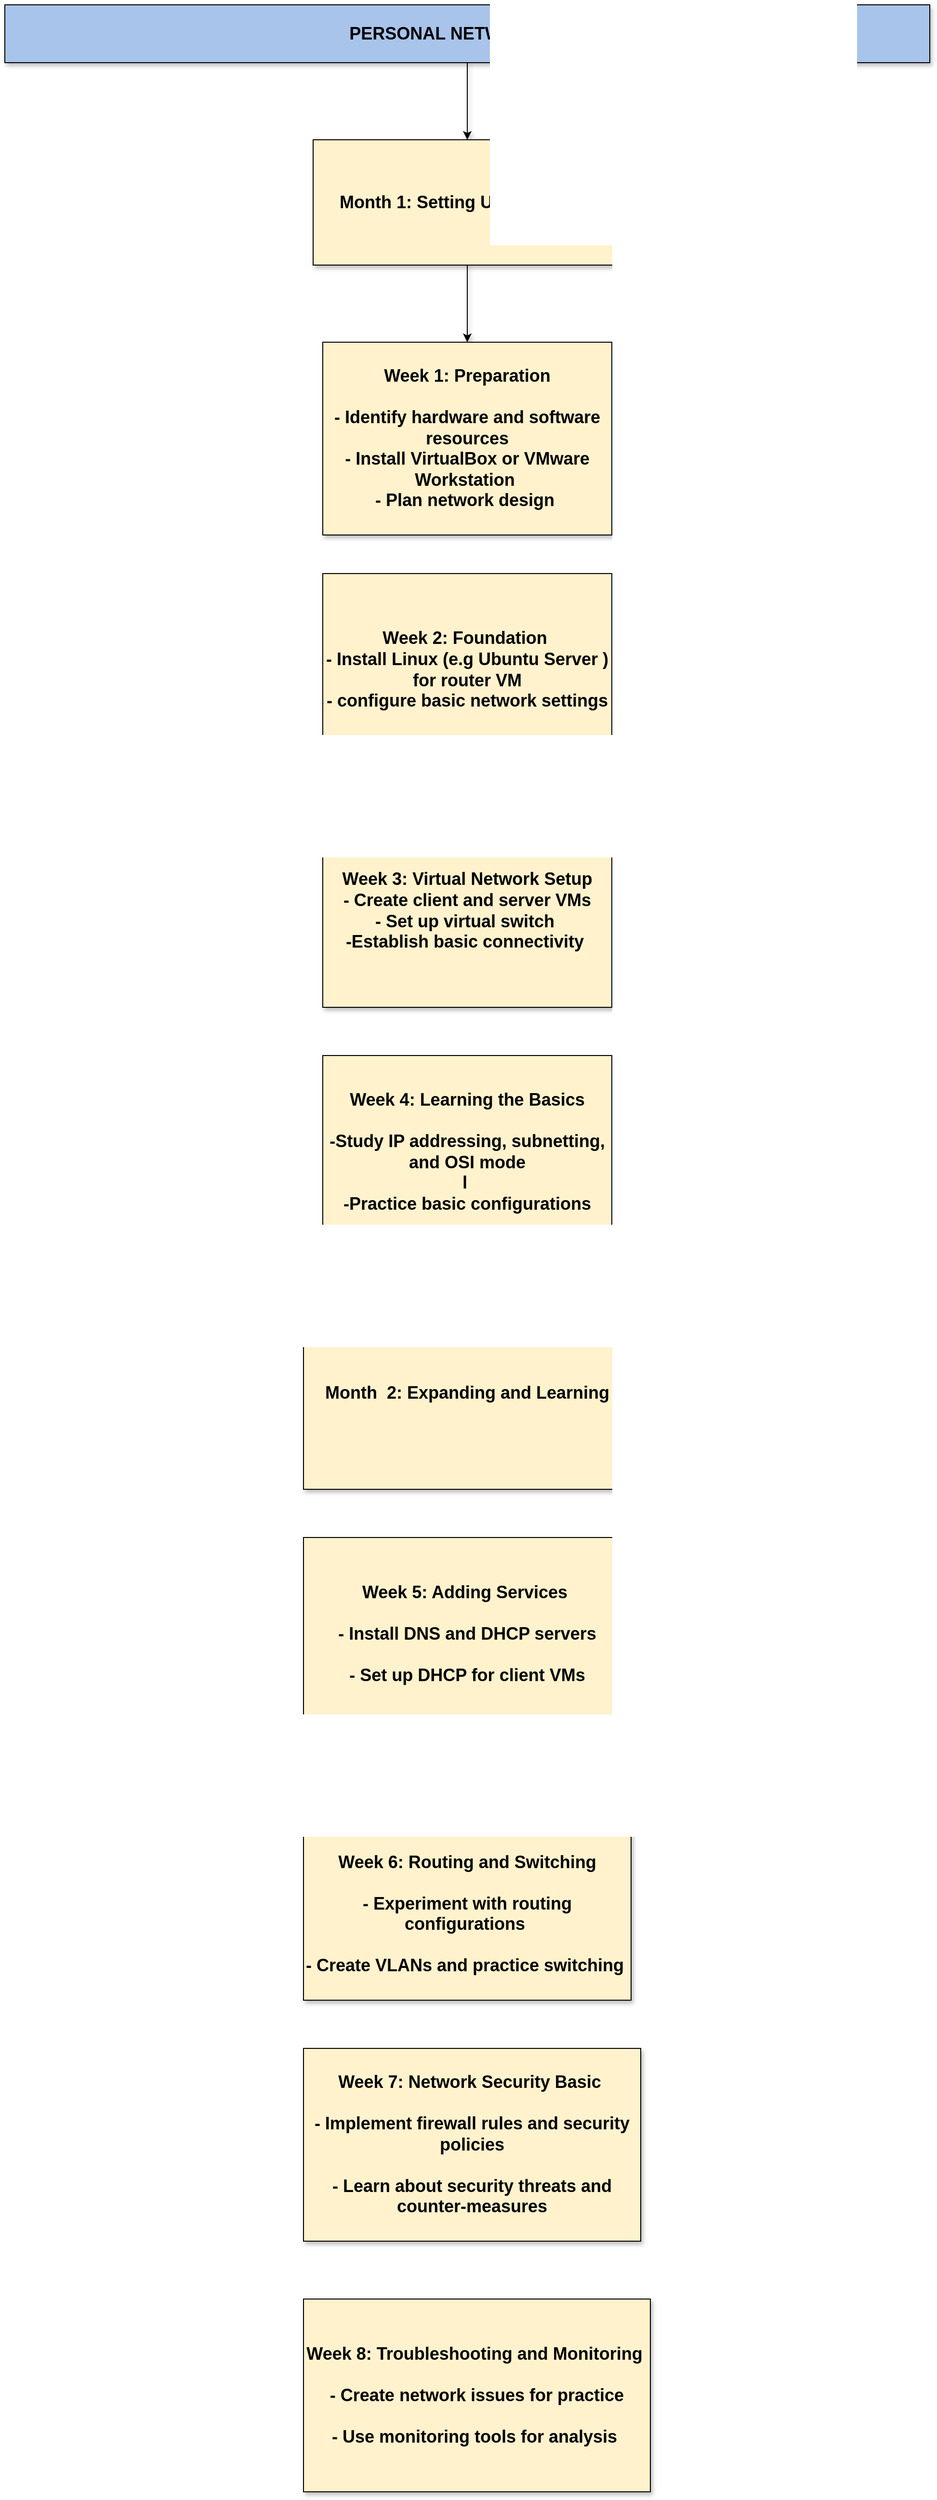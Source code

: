 <mxfile version="21.7.4" type="github">
  <diagram name="Page-1" id="1Gnks2G4VFnFFabbXrGB">
    <mxGraphModel dx="4198" dy="1468" grid="1" gridSize="10" guides="1" tooltips="1" connect="1" arrows="1" fold="1" page="1" pageScale="1" pageWidth="850" pageHeight="1100" math="0" shadow="0">
      <root>
        <mxCell id="0" />
        <mxCell id="1" parent="0" />
        <mxCell id="rNolEM0UqRIu4r7r6WYR-3" value="" style="edgeStyle=orthogonalEdgeStyle;rounded=0;orthogonalLoop=1;jettySize=auto;html=1;shadow=1;" edge="1" parent="1" source="rNolEM0UqRIu4r7r6WYR-1" target="rNolEM0UqRIu4r7r6WYR-2">
          <mxGeometry relative="1" as="geometry" />
        </mxCell>
        <mxCell id="rNolEM0UqRIu4r7r6WYR-1" value="&lt;b&gt;&lt;font style=&quot;font-size: 18px;&quot;&gt;PERSONAL NETWORK LAB&amp;nbsp;&lt;/font&gt;&lt;/b&gt;" style="rounded=0;whiteSpace=wrap;html=1;fillColor=#A9C4EB;shadow=1;" vertex="1" parent="1">
          <mxGeometry x="-360" y="10" width="960" height="60" as="geometry" />
        </mxCell>
        <mxCell id="rNolEM0UqRIu4r7r6WYR-5" value="" style="edgeStyle=orthogonalEdgeStyle;rounded=0;orthogonalLoop=1;jettySize=auto;html=1;fillColor=#FFF2CC;shadow=1;" edge="1" parent="1" source="rNolEM0UqRIu4r7r6WYR-2" target="rNolEM0UqRIu4r7r6WYR-4">
          <mxGeometry relative="1" as="geometry" />
        </mxCell>
        <mxCell id="rNolEM0UqRIu4r7r6WYR-2" value="&lt;font style=&quot;font-size: 18px;&quot;&gt;&lt;b&gt;Month 1: Setting Up the Basics&lt;/b&gt;&lt;/font&gt;" style="whiteSpace=wrap;html=1;rounded=0;fillColor=#FFF2CC;shadow=1;" vertex="1" parent="1">
          <mxGeometry x="-40" y="150" width="320" height="130" as="geometry" />
        </mxCell>
        <mxCell id="rNolEM0UqRIu4r7r6WYR-4" value="&lt;font style=&quot;font-size: 18px;&quot;&gt;&lt;b&gt;Week 1: Preparation&lt;br&gt;&lt;br&gt;- Identify hardware and software resources&lt;br&gt;- Install VirtualBox or VMware Workstation&amp;nbsp;&lt;br&gt;- Plan network design&amp;nbsp;&lt;/b&gt;&lt;/font&gt;" style="whiteSpace=wrap;html=1;rounded=0;fillColor=#FFF2CC;shadow=1;" vertex="1" parent="1">
          <mxGeometry x="-30" y="360" width="300" height="200" as="geometry" />
        </mxCell>
        <mxCell id="rNolEM0UqRIu4r7r6WYR-7" value="&lt;font style=&quot;font-size: 18px;&quot;&gt;&lt;b&gt;Week 2: Foundation&amp;nbsp;&lt;br&gt;- Install Linux (e.g Ubuntu Server ) for router VM&lt;br&gt;- configure basic network settings&lt;/b&gt;&lt;/font&gt;" style="whiteSpace=wrap;html=1;rounded=0;fillColor=#FFF2CC;shadow=1;" vertex="1" parent="1">
          <mxGeometry x="-30" y="600" width="300" height="200" as="geometry" />
        </mxCell>
        <mxCell id="rNolEM0UqRIu4r7r6WYR-8" value="&lt;font style=&quot;font-size: 18px;&quot;&gt;&lt;b&gt;Week 3: Virtual Network Setup&lt;br&gt;- Create client and server VMs&lt;br&gt;- Set up virtual switch&amp;nbsp;&lt;br&gt;-Establish basic connectivity&amp;nbsp;&lt;/b&gt;&lt;/font&gt;" style="whiteSpace=wrap;html=1;rounded=0;fillColor=#FFF2CC;shadow=1;" vertex="1" parent="1">
          <mxGeometry x="-30" y="850" width="300" height="200" as="geometry" />
        </mxCell>
        <mxCell id="rNolEM0UqRIu4r7r6WYR-9" value="&lt;font style=&quot;font-size: 18px;&quot;&gt;&lt;b&gt;Week 4: Learning the Basics&lt;br&gt;&lt;br&gt;-Study IP addressing, subnetting, and OSI mode&lt;br&gt;l&amp;nbsp;&lt;br&gt;-Practice basic configurations&lt;/b&gt;&lt;/font&gt;" style="whiteSpace=wrap;html=1;rounded=0;fillColor=#FFF2CC;shadow=1;" vertex="1" parent="1">
          <mxGeometry x="-30" y="1100" width="300" height="200" as="geometry" />
        </mxCell>
        <mxCell id="rNolEM0UqRIu4r7r6WYR-10" value="&lt;font style=&quot;font-size: 18px;&quot;&gt;&lt;b&gt;Month&amp;nbsp; 2: Expanding and Learning&lt;/b&gt;&lt;/font&gt;" style="whiteSpace=wrap;html=1;rounded=0;fillColor=#FFF2CC;shadow=1;" vertex="1" parent="1">
          <mxGeometry x="-50" y="1350" width="340" height="200" as="geometry" />
        </mxCell>
        <mxCell id="rNolEM0UqRIu4r7r6WYR-11" value="&lt;font style=&quot;font-size: 18px;&quot;&gt;&lt;b&gt;Week 5: Adding Services&amp;nbsp;&lt;br&gt;&lt;br&gt;- Install DNS and DHCP servers&lt;br&gt;&lt;br&gt;- Set up DHCP for client VMs&lt;/b&gt;&lt;/font&gt;" style="whiteSpace=wrap;html=1;rounded=0;fillColor=#FFF2CC;shadow=1;" vertex="1" parent="1">
          <mxGeometry x="-50" y="1600" width="340" height="200" as="geometry" />
        </mxCell>
        <mxCell id="rNolEM0UqRIu4r7r6WYR-12" value="&lt;font style=&quot;font-size: 18px;&quot;&gt;&lt;b&gt;&lt;br&gt;Week 6: Routing and Switching&lt;br&gt;&lt;br&gt;- Experiment with routing configurations&amp;nbsp;&lt;br&gt;&lt;br&gt;- Create VLANs and practice switching&amp;nbsp;&lt;/b&gt;&lt;/font&gt;" style="whiteSpace=wrap;html=1;rounded=0;fillColor=#FFF2CC;shadow=1;" vertex="1" parent="1">
          <mxGeometry x="-50" y="1880" width="340" height="200" as="geometry" />
        </mxCell>
        <mxCell id="rNolEM0UqRIu4r7r6WYR-13" value="&lt;font style=&quot;font-size: 18px;&quot;&gt;&lt;b&gt;Week 7: Network Security Basic&amp;nbsp;&lt;br&gt;&lt;br&gt;- Implement firewall rules and security policies&lt;br&gt;&lt;br&gt;- Learn about security threats and counter-measures&lt;/b&gt;&lt;/font&gt;" style="whiteSpace=wrap;html=1;rounded=0;fillColor=#FFF2CC;shadow=1;" vertex="1" parent="1">
          <mxGeometry x="-50" y="2130" width="350" height="200" as="geometry" />
        </mxCell>
        <mxCell id="rNolEM0UqRIu4r7r6WYR-14" value="&lt;font style=&quot;font-size: 18px;&quot;&gt;&lt;b&gt;Week 8: Troubleshooting and Monitoring&amp;nbsp;&lt;br&gt;&lt;br&gt;- Create network issues for practice&lt;br&gt;&amp;nbsp;&lt;br&gt;- Use monitoring tools for analysis&amp;nbsp;&lt;/b&gt;&lt;/font&gt;" style="whiteSpace=wrap;html=1;rounded=0;fillColor=#FFF2CC;shadow=1;" vertex="1" parent="1">
          <mxGeometry x="-50" y="2390" width="360" height="200" as="geometry" />
        </mxCell>
      </root>
    </mxGraphModel>
  </diagram>
</mxfile>
